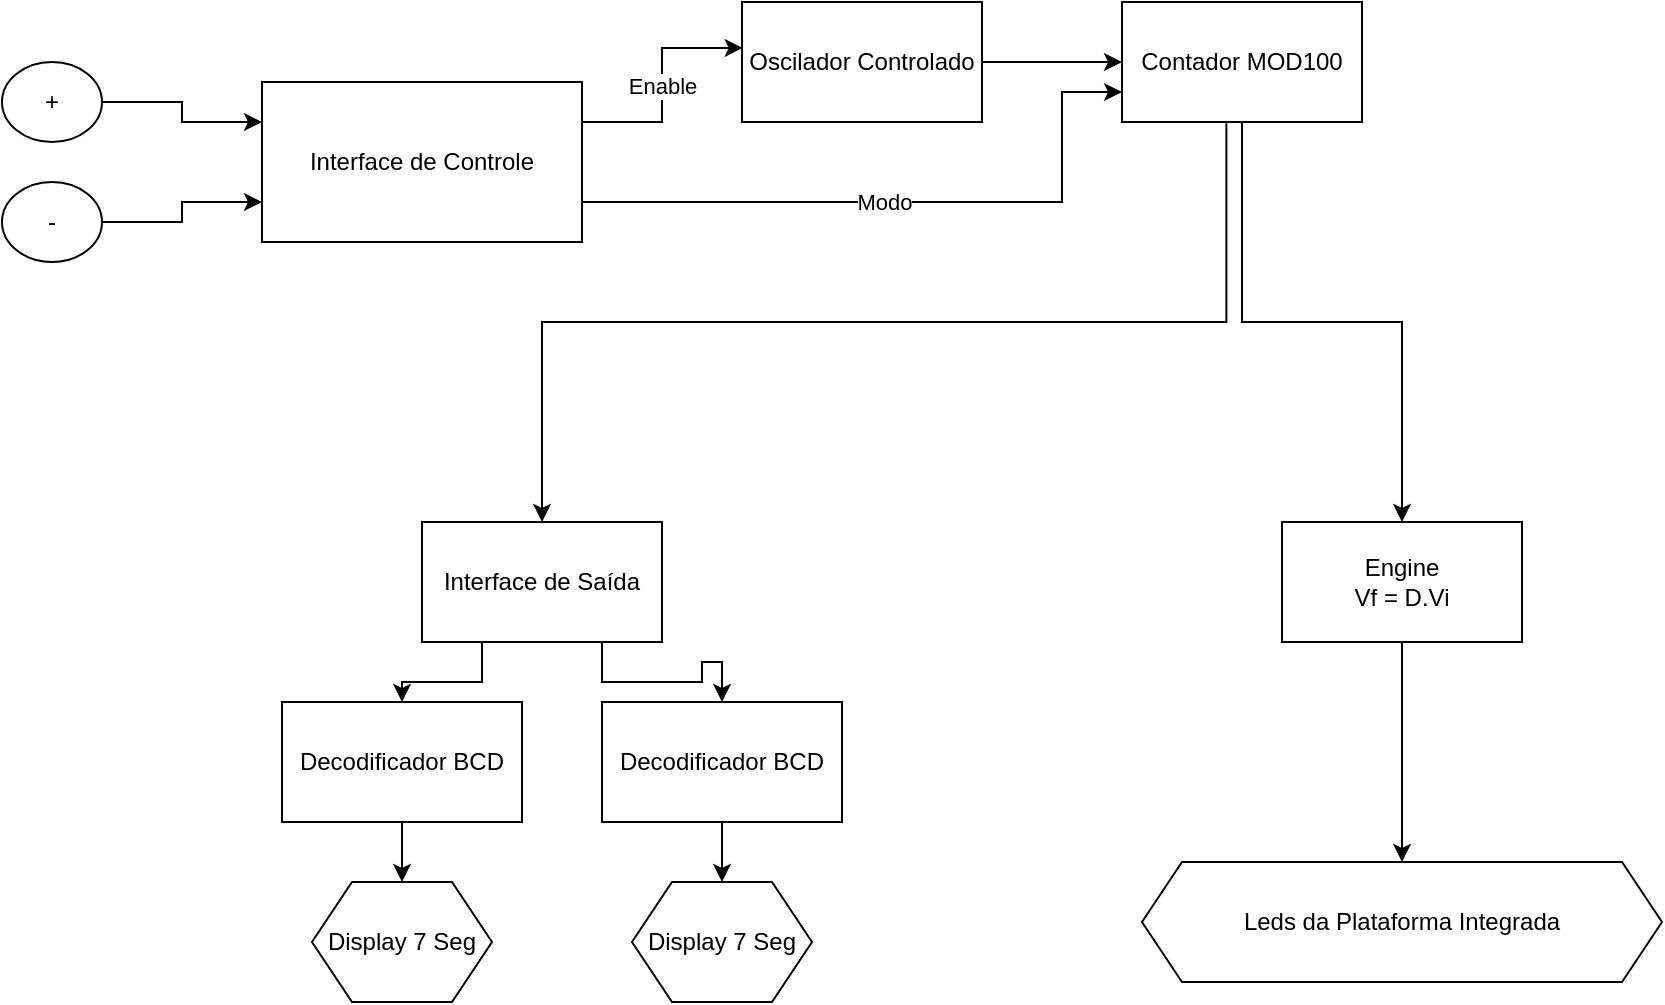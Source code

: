 <mxfile version="20.6.0" type="device"><diagram id="pVGUHmwH1eOQDIXKJJXV" name="Página-1"><mxGraphModel dx="1912" dy="618" grid="1" gridSize="10" guides="1" tooltips="1" connect="1" arrows="1" fold="1" page="1" pageScale="1" pageWidth="827" pageHeight="1169" math="0" shadow="0"><root><mxCell id="0"/><mxCell id="1" parent="0"/><mxCell id="sY_ADiLvE9_qvQkNk1Ue-5" value="Enable" style="edgeStyle=orthogonalEdgeStyle;rounded=0;orthogonalLoop=1;jettySize=auto;html=1;exitX=1;exitY=0.25;exitDx=0;exitDy=0;entryX=0.003;entryY=0.383;entryDx=0;entryDy=0;entryPerimeter=0;" edge="1" parent="1" source="sY_ADiLvE9_qvQkNk1Ue-1" target="sY_ADiLvE9_qvQkNk1Ue-2"><mxGeometry relative="1" as="geometry"/></mxCell><mxCell id="sY_ADiLvE9_qvQkNk1Ue-12" style="edgeStyle=orthogonalEdgeStyle;rounded=0;orthogonalLoop=1;jettySize=auto;html=1;exitX=1;exitY=0.75;exitDx=0;exitDy=0;entryX=0;entryY=0.75;entryDx=0;entryDy=0;" edge="1" parent="1" source="sY_ADiLvE9_qvQkNk1Ue-1" target="sY_ADiLvE9_qvQkNk1Ue-4"><mxGeometry relative="1" as="geometry"><Array as="points"><mxPoint x="440" y="160"/><mxPoint x="440" y="105"/></Array></mxGeometry></mxCell><mxCell id="sY_ADiLvE9_qvQkNk1Ue-13" value="Modo" style="edgeLabel;html=1;align=center;verticalAlign=middle;resizable=0;points=[];" vertex="1" connectable="0" parent="sY_ADiLvE9_qvQkNk1Ue-12"><mxGeometry x="-0.075" relative="1" as="geometry"><mxPoint as="offset"/></mxGeometry></mxCell><mxCell id="sY_ADiLvE9_qvQkNk1Ue-1" value="Interface de Controle" style="rounded=0;whiteSpace=wrap;html=1;" vertex="1" parent="1"><mxGeometry x="40" y="100" width="160" height="80" as="geometry"/></mxCell><mxCell id="sY_ADiLvE9_qvQkNk1Ue-6" style="edgeStyle=orthogonalEdgeStyle;rounded=0;orthogonalLoop=1;jettySize=auto;html=1;entryX=0;entryY=0.5;entryDx=0;entryDy=0;" edge="1" parent="1" source="sY_ADiLvE9_qvQkNk1Ue-2" target="sY_ADiLvE9_qvQkNk1Ue-4"><mxGeometry relative="1" as="geometry"/></mxCell><mxCell id="sY_ADiLvE9_qvQkNk1Ue-2" value="Oscilador Controlado" style="rounded=0;whiteSpace=wrap;html=1;" vertex="1" parent="1"><mxGeometry x="280" y="60" width="120" height="60" as="geometry"/></mxCell><mxCell id="sY_ADiLvE9_qvQkNk1Ue-22" style="edgeStyle=orthogonalEdgeStyle;rounded=0;orthogonalLoop=1;jettySize=auto;html=1;exitX=0.435;exitY=1.01;exitDx=0;exitDy=0;entryX=0.5;entryY=0;entryDx=0;entryDy=0;exitPerimeter=0;" edge="1" parent="1" source="sY_ADiLvE9_qvQkNk1Ue-4" target="sY_ADiLvE9_qvQkNk1Ue-19"><mxGeometry relative="1" as="geometry"/></mxCell><mxCell id="sY_ADiLvE9_qvQkNk1Ue-36" style="edgeStyle=orthogonalEdgeStyle;rounded=0;orthogonalLoop=1;jettySize=auto;html=1;entryX=0.5;entryY=0;entryDx=0;entryDy=0;" edge="1" parent="1" source="sY_ADiLvE9_qvQkNk1Ue-4" target="sY_ADiLvE9_qvQkNk1Ue-33"><mxGeometry relative="1" as="geometry"/></mxCell><mxCell id="sY_ADiLvE9_qvQkNk1Ue-4" value="Contador MOD100" style="rounded=0;whiteSpace=wrap;html=1;" vertex="1" parent="1"><mxGeometry x="470" y="60" width="120" height="60" as="geometry"/></mxCell><mxCell id="sY_ADiLvE9_qvQkNk1Ue-10" style="edgeStyle=orthogonalEdgeStyle;rounded=0;orthogonalLoop=1;jettySize=auto;html=1;exitX=1;exitY=0.5;exitDx=0;exitDy=0;entryX=0;entryY=0.25;entryDx=0;entryDy=0;" edge="1" parent="1" source="sY_ADiLvE9_qvQkNk1Ue-8" target="sY_ADiLvE9_qvQkNk1Ue-1"><mxGeometry relative="1" as="geometry"/></mxCell><mxCell id="sY_ADiLvE9_qvQkNk1Ue-8" value="+" style="ellipse;whiteSpace=wrap;html=1;" vertex="1" parent="1"><mxGeometry x="-90" y="90" width="50" height="40" as="geometry"/></mxCell><mxCell id="sY_ADiLvE9_qvQkNk1Ue-11" style="edgeStyle=orthogonalEdgeStyle;rounded=0;orthogonalLoop=1;jettySize=auto;html=1;entryX=0;entryY=0.75;entryDx=0;entryDy=0;" edge="1" parent="1" source="sY_ADiLvE9_qvQkNk1Ue-9" target="sY_ADiLvE9_qvQkNk1Ue-1"><mxGeometry relative="1" as="geometry"/></mxCell><mxCell id="sY_ADiLvE9_qvQkNk1Ue-9" value="-" style="ellipse;whiteSpace=wrap;html=1;" vertex="1" parent="1"><mxGeometry x="-90" y="150" width="50" height="40" as="geometry"/></mxCell><mxCell id="sY_ADiLvE9_qvQkNk1Ue-28" style="edgeStyle=orthogonalEdgeStyle;rounded=0;orthogonalLoop=1;jettySize=auto;html=1;exitX=0.5;exitY=1;exitDx=0;exitDy=0;entryX=0.5;entryY=0;entryDx=0;entryDy=0;" edge="1" parent="1" source="sY_ADiLvE9_qvQkNk1Ue-16" target="sY_ADiLvE9_qvQkNk1Ue-25"><mxGeometry relative="1" as="geometry"/></mxCell><mxCell id="sY_ADiLvE9_qvQkNk1Ue-16" value="Decodificador BCD" style="rounded=0;whiteSpace=wrap;html=1;" vertex="1" parent="1"><mxGeometry x="50" y="410" width="120" height="60" as="geometry"/></mxCell><mxCell id="sY_ADiLvE9_qvQkNk1Ue-29" style="edgeStyle=orthogonalEdgeStyle;rounded=0;orthogonalLoop=1;jettySize=auto;html=1;exitX=0.5;exitY=1;exitDx=0;exitDy=0;entryX=0.5;entryY=0;entryDx=0;entryDy=0;" edge="1" parent="1" source="sY_ADiLvE9_qvQkNk1Ue-18" target="sY_ADiLvE9_qvQkNk1Ue-27"><mxGeometry relative="1" as="geometry"/></mxCell><mxCell id="sY_ADiLvE9_qvQkNk1Ue-18" value="Decodificador BCD" style="rounded=0;whiteSpace=wrap;html=1;" vertex="1" parent="1"><mxGeometry x="210" y="410" width="120" height="60" as="geometry"/></mxCell><mxCell id="sY_ADiLvE9_qvQkNk1Ue-20" style="edgeStyle=orthogonalEdgeStyle;rounded=0;orthogonalLoop=1;jettySize=auto;html=1;exitX=0.25;exitY=1;exitDx=0;exitDy=0;" edge="1" parent="1" source="sY_ADiLvE9_qvQkNk1Ue-19" target="sY_ADiLvE9_qvQkNk1Ue-16"><mxGeometry relative="1" as="geometry"/></mxCell><mxCell id="sY_ADiLvE9_qvQkNk1Ue-21" style="edgeStyle=orthogonalEdgeStyle;rounded=0;orthogonalLoop=1;jettySize=auto;html=1;exitX=0.75;exitY=1;exitDx=0;exitDy=0;entryX=0.5;entryY=0;entryDx=0;entryDy=0;" edge="1" parent="1" source="sY_ADiLvE9_qvQkNk1Ue-19" target="sY_ADiLvE9_qvQkNk1Ue-18"><mxGeometry relative="1" as="geometry"/></mxCell><mxCell id="sY_ADiLvE9_qvQkNk1Ue-19" value="Interface de Saída" style="rounded=0;whiteSpace=wrap;html=1;" vertex="1" parent="1"><mxGeometry x="120" y="320" width="120" height="60" as="geometry"/></mxCell><mxCell id="sY_ADiLvE9_qvQkNk1Ue-25" value="Display 7 Seg" style="shape=hexagon;perimeter=hexagonPerimeter2;whiteSpace=wrap;html=1;fixedSize=1;" vertex="1" parent="1"><mxGeometry x="65" y="500" width="90" height="60" as="geometry"/></mxCell><mxCell id="sY_ADiLvE9_qvQkNk1Ue-27" value="Display 7 Seg" style="shape=hexagon;perimeter=hexagonPerimeter2;whiteSpace=wrap;html=1;fixedSize=1;" vertex="1" parent="1"><mxGeometry x="225" y="500" width="90" height="60" as="geometry"/></mxCell><mxCell id="sY_ADiLvE9_qvQkNk1Ue-38" style="edgeStyle=orthogonalEdgeStyle;rounded=0;orthogonalLoop=1;jettySize=auto;html=1;entryX=0.5;entryY=0;entryDx=0;entryDy=0;" edge="1" parent="1" source="sY_ADiLvE9_qvQkNk1Ue-33" target="sY_ADiLvE9_qvQkNk1Ue-37"><mxGeometry relative="1" as="geometry"/></mxCell><mxCell id="sY_ADiLvE9_qvQkNk1Ue-33" value="Engine&lt;br&gt;Vf = D.Vi" style="rounded=0;whiteSpace=wrap;html=1;" vertex="1" parent="1"><mxGeometry x="550" y="320" width="120" height="60" as="geometry"/></mxCell><mxCell id="sY_ADiLvE9_qvQkNk1Ue-37" value="Leds da Plataforma Integrada" style="shape=hexagon;perimeter=hexagonPerimeter2;whiteSpace=wrap;html=1;fixedSize=1;" vertex="1" parent="1"><mxGeometry x="480" y="490" width="260" height="60" as="geometry"/></mxCell></root></mxGraphModel></diagram></mxfile>